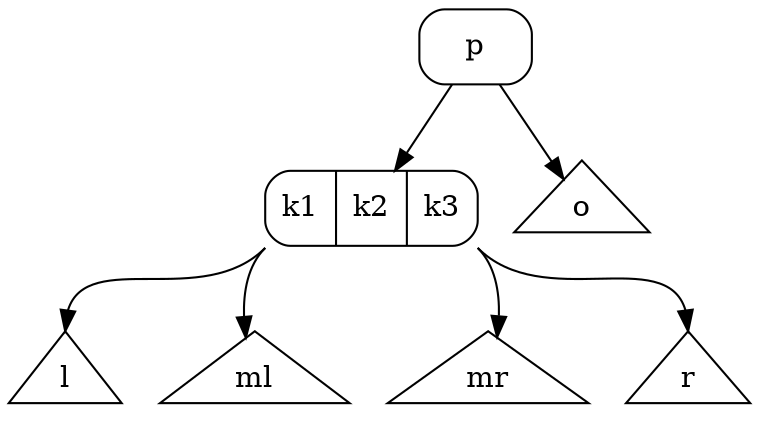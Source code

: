 digraph G {
    node [ ordering = out ];
    p [ shape = Mrecord, label = "p" ];
    p -> n;
    p -> o;
    o [ shape = triangle ];
    n [ shape = Mrecord, label = "<f1> k1|<f2> k2| <f3> k3" ];
    "n":f1 -> l  [ tailport = sw, headport = n ];
    "n":f2 -> ml [ tailport = sw ];
    "n":f2 -> mr [ tailport = se ];
    "n":f3 -> r  [ tailport = se, headport = n ];
    l  [ shape = triangle ];
    ml [ shape = triangle ];
    mr [ shape = triangle ];
    r  [ shape = triangle ];
}
